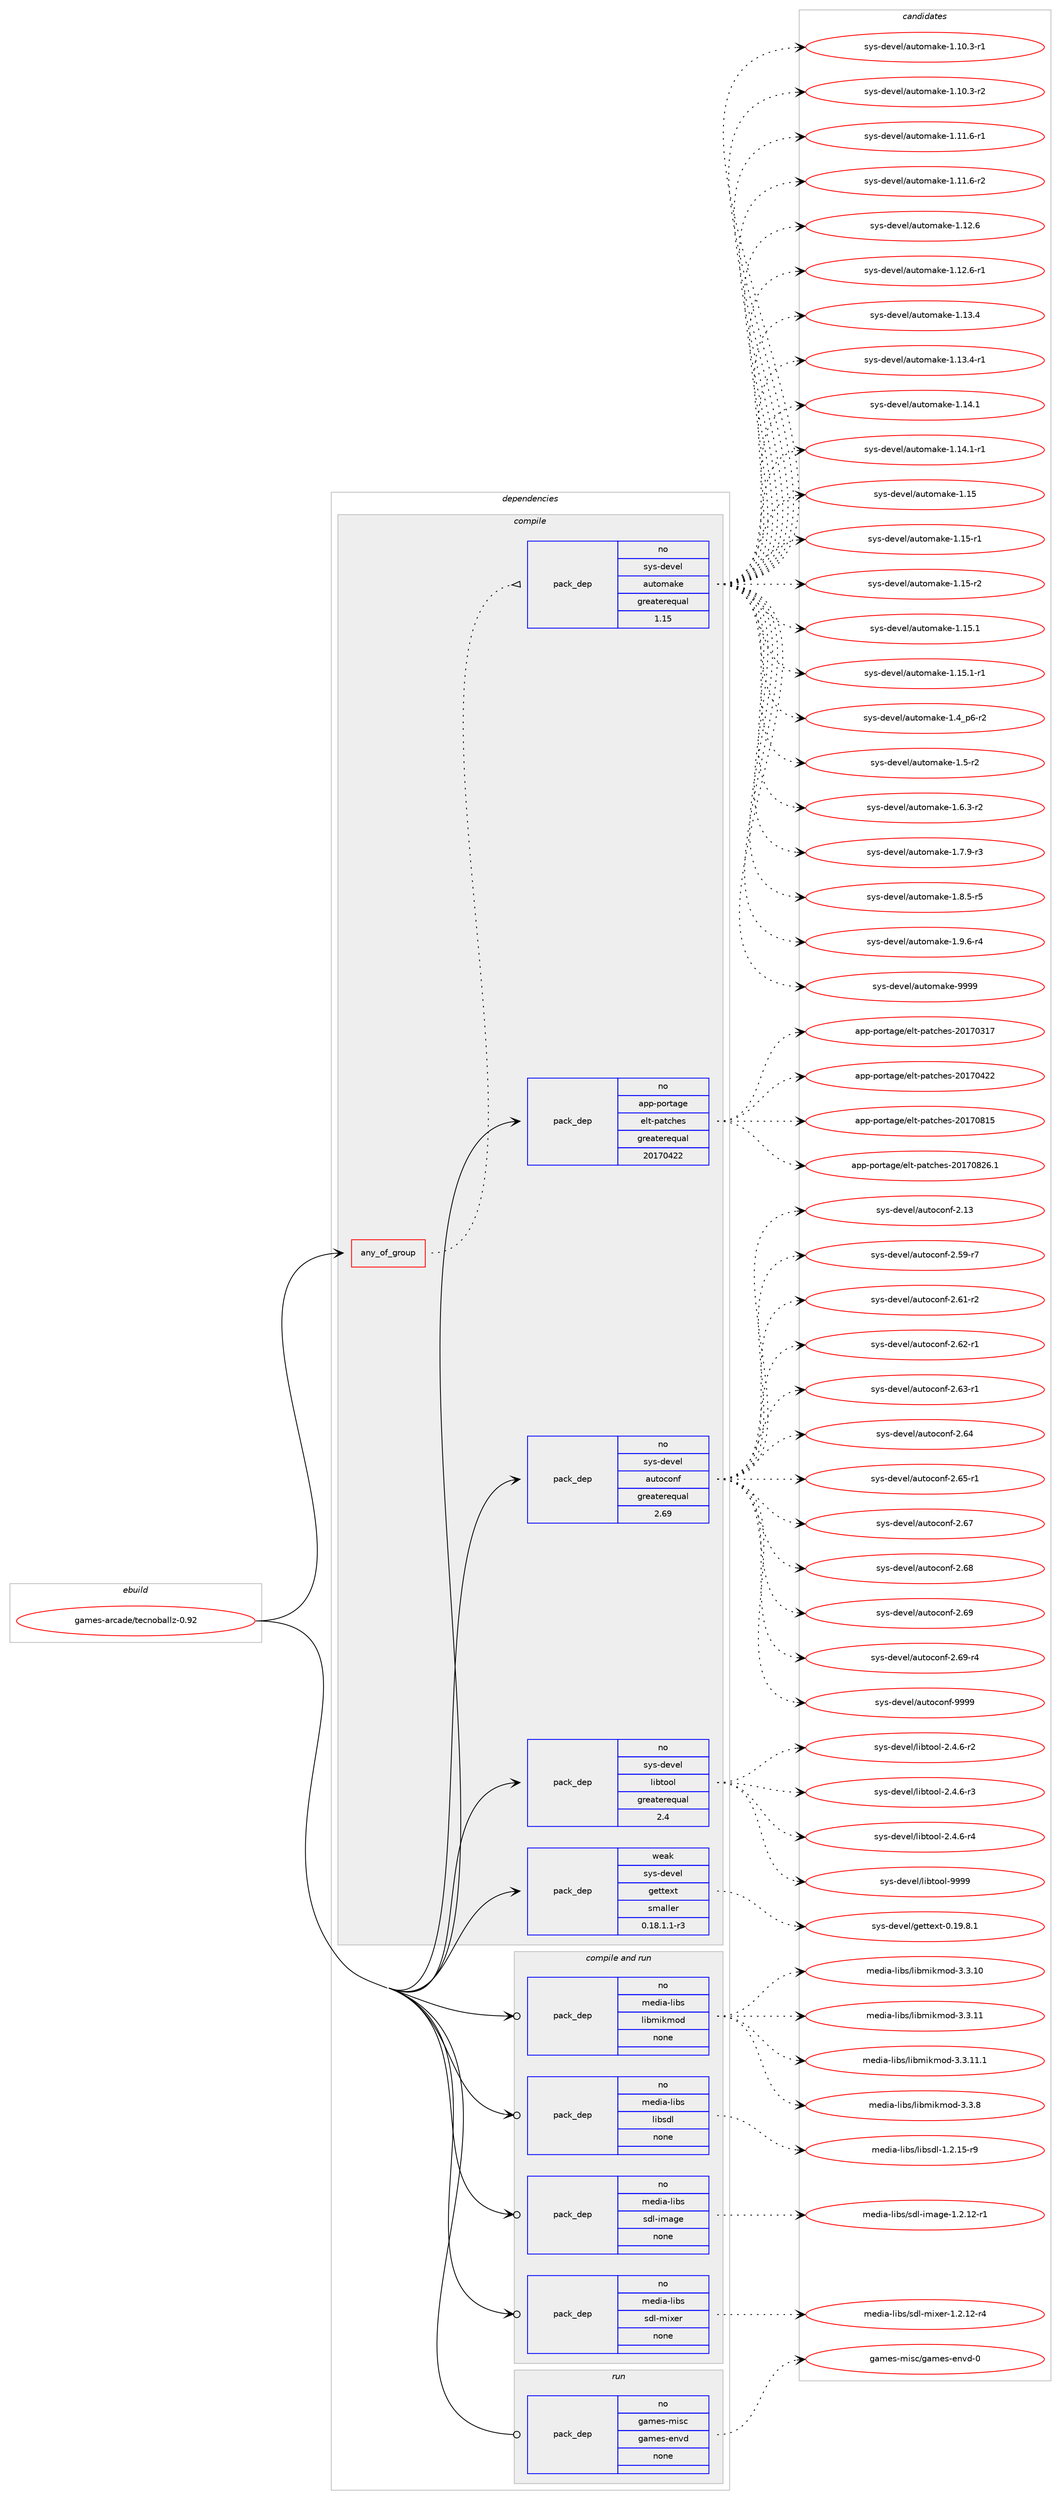 digraph prolog {

# *************
# Graph options
# *************

newrank=true;
concentrate=true;
compound=true;
graph [rankdir=LR,fontname=Helvetica,fontsize=10,ranksep=1.5];#, ranksep=2.5, nodesep=0.2];
edge  [arrowhead=vee];
node  [fontname=Helvetica,fontsize=10];

# **********
# The ebuild
# **********

subgraph cluster_leftcol {
color=gray;
rank=same;
label=<<i>ebuild</i>>;
id [label="games-arcade/tecnoballz-0.92", color=red, width=4, href="../games-arcade/tecnoballz-0.92.svg"];
}

# ****************
# The dependencies
# ****************

subgraph cluster_midcol {
color=gray;
label=<<i>dependencies</i>>;
subgraph cluster_compile {
fillcolor="#eeeeee";
style=filled;
label=<<i>compile</i>>;
subgraph any4361 {
dependency294599 [label=<<TABLE BORDER="0" CELLBORDER="1" CELLSPACING="0" CELLPADDING="4"><TR><TD CELLPADDING="10">any_of_group</TD></TR></TABLE>>, shape=none, color=red];subgraph pack210459 {
dependency294600 [label=<<TABLE BORDER="0" CELLBORDER="1" CELLSPACING="0" CELLPADDING="4" WIDTH="220"><TR><TD ROWSPAN="6" CELLPADDING="30">pack_dep</TD></TR><TR><TD WIDTH="110">no</TD></TR><TR><TD>sys-devel</TD></TR><TR><TD>automake</TD></TR><TR><TD>greaterequal</TD></TR><TR><TD>1.15</TD></TR></TABLE>>, shape=none, color=blue];
}
dependency294599:e -> dependency294600:w [weight=20,style="dotted",arrowhead="oinv"];
}
id:e -> dependency294599:w [weight=20,style="solid",arrowhead="vee"];
subgraph pack210460 {
dependency294601 [label=<<TABLE BORDER="0" CELLBORDER="1" CELLSPACING="0" CELLPADDING="4" WIDTH="220"><TR><TD ROWSPAN="6" CELLPADDING="30">pack_dep</TD></TR><TR><TD WIDTH="110">no</TD></TR><TR><TD>app-portage</TD></TR><TR><TD>elt-patches</TD></TR><TR><TD>greaterequal</TD></TR><TR><TD>20170422</TD></TR></TABLE>>, shape=none, color=blue];
}
id:e -> dependency294601:w [weight=20,style="solid",arrowhead="vee"];
subgraph pack210461 {
dependency294602 [label=<<TABLE BORDER="0" CELLBORDER="1" CELLSPACING="0" CELLPADDING="4" WIDTH="220"><TR><TD ROWSPAN="6" CELLPADDING="30">pack_dep</TD></TR><TR><TD WIDTH="110">no</TD></TR><TR><TD>sys-devel</TD></TR><TR><TD>autoconf</TD></TR><TR><TD>greaterequal</TD></TR><TR><TD>2.69</TD></TR></TABLE>>, shape=none, color=blue];
}
id:e -> dependency294602:w [weight=20,style="solid",arrowhead="vee"];
subgraph pack210462 {
dependency294603 [label=<<TABLE BORDER="0" CELLBORDER="1" CELLSPACING="0" CELLPADDING="4" WIDTH="220"><TR><TD ROWSPAN="6" CELLPADDING="30">pack_dep</TD></TR><TR><TD WIDTH="110">no</TD></TR><TR><TD>sys-devel</TD></TR><TR><TD>libtool</TD></TR><TR><TD>greaterequal</TD></TR><TR><TD>2.4</TD></TR></TABLE>>, shape=none, color=blue];
}
id:e -> dependency294603:w [weight=20,style="solid",arrowhead="vee"];
subgraph pack210463 {
dependency294604 [label=<<TABLE BORDER="0" CELLBORDER="1" CELLSPACING="0" CELLPADDING="4" WIDTH="220"><TR><TD ROWSPAN="6" CELLPADDING="30">pack_dep</TD></TR><TR><TD WIDTH="110">weak</TD></TR><TR><TD>sys-devel</TD></TR><TR><TD>gettext</TD></TR><TR><TD>smaller</TD></TR><TR><TD>0.18.1.1-r3</TD></TR></TABLE>>, shape=none, color=blue];
}
id:e -> dependency294604:w [weight=20,style="solid",arrowhead="vee"];
}
subgraph cluster_compileandrun {
fillcolor="#eeeeee";
style=filled;
label=<<i>compile and run</i>>;
subgraph pack210464 {
dependency294605 [label=<<TABLE BORDER="0" CELLBORDER="1" CELLSPACING="0" CELLPADDING="4" WIDTH="220"><TR><TD ROWSPAN="6" CELLPADDING="30">pack_dep</TD></TR><TR><TD WIDTH="110">no</TD></TR><TR><TD>media-libs</TD></TR><TR><TD>libmikmod</TD></TR><TR><TD>none</TD></TR><TR><TD></TD></TR></TABLE>>, shape=none, color=blue];
}
id:e -> dependency294605:w [weight=20,style="solid",arrowhead="odotvee"];
subgraph pack210465 {
dependency294606 [label=<<TABLE BORDER="0" CELLBORDER="1" CELLSPACING="0" CELLPADDING="4" WIDTH="220"><TR><TD ROWSPAN="6" CELLPADDING="30">pack_dep</TD></TR><TR><TD WIDTH="110">no</TD></TR><TR><TD>media-libs</TD></TR><TR><TD>libsdl</TD></TR><TR><TD>none</TD></TR><TR><TD></TD></TR></TABLE>>, shape=none, color=blue];
}
id:e -> dependency294606:w [weight=20,style="solid",arrowhead="odotvee"];
subgraph pack210466 {
dependency294607 [label=<<TABLE BORDER="0" CELLBORDER="1" CELLSPACING="0" CELLPADDING="4" WIDTH="220"><TR><TD ROWSPAN="6" CELLPADDING="30">pack_dep</TD></TR><TR><TD WIDTH="110">no</TD></TR><TR><TD>media-libs</TD></TR><TR><TD>sdl-image</TD></TR><TR><TD>none</TD></TR><TR><TD></TD></TR></TABLE>>, shape=none, color=blue];
}
id:e -> dependency294607:w [weight=20,style="solid",arrowhead="odotvee"];
subgraph pack210467 {
dependency294608 [label=<<TABLE BORDER="0" CELLBORDER="1" CELLSPACING="0" CELLPADDING="4" WIDTH="220"><TR><TD ROWSPAN="6" CELLPADDING="30">pack_dep</TD></TR><TR><TD WIDTH="110">no</TD></TR><TR><TD>media-libs</TD></TR><TR><TD>sdl-mixer</TD></TR><TR><TD>none</TD></TR><TR><TD></TD></TR></TABLE>>, shape=none, color=blue];
}
id:e -> dependency294608:w [weight=20,style="solid",arrowhead="odotvee"];
}
subgraph cluster_run {
fillcolor="#eeeeee";
style=filled;
label=<<i>run</i>>;
subgraph pack210468 {
dependency294609 [label=<<TABLE BORDER="0" CELLBORDER="1" CELLSPACING="0" CELLPADDING="4" WIDTH="220"><TR><TD ROWSPAN="6" CELLPADDING="30">pack_dep</TD></TR><TR><TD WIDTH="110">no</TD></TR><TR><TD>games-misc</TD></TR><TR><TD>games-envd</TD></TR><TR><TD>none</TD></TR><TR><TD></TD></TR></TABLE>>, shape=none, color=blue];
}
id:e -> dependency294609:w [weight=20,style="solid",arrowhead="odot"];
}
}

# **************
# The candidates
# **************

subgraph cluster_choices {
rank=same;
color=gray;
label=<<i>candidates</i>>;

subgraph choice210459 {
color=black;
nodesep=1;
choice11512111545100101118101108479711711611110997107101454946494846514511449 [label="sys-devel/automake-1.10.3-r1", color=red, width=4,href="../sys-devel/automake-1.10.3-r1.svg"];
choice11512111545100101118101108479711711611110997107101454946494846514511450 [label="sys-devel/automake-1.10.3-r2", color=red, width=4,href="../sys-devel/automake-1.10.3-r2.svg"];
choice11512111545100101118101108479711711611110997107101454946494946544511449 [label="sys-devel/automake-1.11.6-r1", color=red, width=4,href="../sys-devel/automake-1.11.6-r1.svg"];
choice11512111545100101118101108479711711611110997107101454946494946544511450 [label="sys-devel/automake-1.11.6-r2", color=red, width=4,href="../sys-devel/automake-1.11.6-r2.svg"];
choice1151211154510010111810110847971171161111099710710145494649504654 [label="sys-devel/automake-1.12.6", color=red, width=4,href="../sys-devel/automake-1.12.6.svg"];
choice11512111545100101118101108479711711611110997107101454946495046544511449 [label="sys-devel/automake-1.12.6-r1", color=red, width=4,href="../sys-devel/automake-1.12.6-r1.svg"];
choice1151211154510010111810110847971171161111099710710145494649514652 [label="sys-devel/automake-1.13.4", color=red, width=4,href="../sys-devel/automake-1.13.4.svg"];
choice11512111545100101118101108479711711611110997107101454946495146524511449 [label="sys-devel/automake-1.13.4-r1", color=red, width=4,href="../sys-devel/automake-1.13.4-r1.svg"];
choice1151211154510010111810110847971171161111099710710145494649524649 [label="sys-devel/automake-1.14.1", color=red, width=4,href="../sys-devel/automake-1.14.1.svg"];
choice11512111545100101118101108479711711611110997107101454946495246494511449 [label="sys-devel/automake-1.14.1-r1", color=red, width=4,href="../sys-devel/automake-1.14.1-r1.svg"];
choice115121115451001011181011084797117116111109971071014549464953 [label="sys-devel/automake-1.15", color=red, width=4,href="../sys-devel/automake-1.15.svg"];
choice1151211154510010111810110847971171161111099710710145494649534511449 [label="sys-devel/automake-1.15-r1", color=red, width=4,href="../sys-devel/automake-1.15-r1.svg"];
choice1151211154510010111810110847971171161111099710710145494649534511450 [label="sys-devel/automake-1.15-r2", color=red, width=4,href="../sys-devel/automake-1.15-r2.svg"];
choice1151211154510010111810110847971171161111099710710145494649534649 [label="sys-devel/automake-1.15.1", color=red, width=4,href="../sys-devel/automake-1.15.1.svg"];
choice11512111545100101118101108479711711611110997107101454946495346494511449 [label="sys-devel/automake-1.15.1-r1", color=red, width=4,href="../sys-devel/automake-1.15.1-r1.svg"];
choice115121115451001011181011084797117116111109971071014549465295112544511450 [label="sys-devel/automake-1.4_p6-r2", color=red, width=4,href="../sys-devel/automake-1.4_p6-r2.svg"];
choice11512111545100101118101108479711711611110997107101454946534511450 [label="sys-devel/automake-1.5-r2", color=red, width=4,href="../sys-devel/automake-1.5-r2.svg"];
choice115121115451001011181011084797117116111109971071014549465446514511450 [label="sys-devel/automake-1.6.3-r2", color=red, width=4,href="../sys-devel/automake-1.6.3-r2.svg"];
choice115121115451001011181011084797117116111109971071014549465546574511451 [label="sys-devel/automake-1.7.9-r3", color=red, width=4,href="../sys-devel/automake-1.7.9-r3.svg"];
choice115121115451001011181011084797117116111109971071014549465646534511453 [label="sys-devel/automake-1.8.5-r5", color=red, width=4,href="../sys-devel/automake-1.8.5-r5.svg"];
choice115121115451001011181011084797117116111109971071014549465746544511452 [label="sys-devel/automake-1.9.6-r4", color=red, width=4,href="../sys-devel/automake-1.9.6-r4.svg"];
choice115121115451001011181011084797117116111109971071014557575757 [label="sys-devel/automake-9999", color=red, width=4,href="../sys-devel/automake-9999.svg"];
dependency294600:e -> choice11512111545100101118101108479711711611110997107101454946494846514511449:w [style=dotted,weight="100"];
dependency294600:e -> choice11512111545100101118101108479711711611110997107101454946494846514511450:w [style=dotted,weight="100"];
dependency294600:e -> choice11512111545100101118101108479711711611110997107101454946494946544511449:w [style=dotted,weight="100"];
dependency294600:e -> choice11512111545100101118101108479711711611110997107101454946494946544511450:w [style=dotted,weight="100"];
dependency294600:e -> choice1151211154510010111810110847971171161111099710710145494649504654:w [style=dotted,weight="100"];
dependency294600:e -> choice11512111545100101118101108479711711611110997107101454946495046544511449:w [style=dotted,weight="100"];
dependency294600:e -> choice1151211154510010111810110847971171161111099710710145494649514652:w [style=dotted,weight="100"];
dependency294600:e -> choice11512111545100101118101108479711711611110997107101454946495146524511449:w [style=dotted,weight="100"];
dependency294600:e -> choice1151211154510010111810110847971171161111099710710145494649524649:w [style=dotted,weight="100"];
dependency294600:e -> choice11512111545100101118101108479711711611110997107101454946495246494511449:w [style=dotted,weight="100"];
dependency294600:e -> choice115121115451001011181011084797117116111109971071014549464953:w [style=dotted,weight="100"];
dependency294600:e -> choice1151211154510010111810110847971171161111099710710145494649534511449:w [style=dotted,weight="100"];
dependency294600:e -> choice1151211154510010111810110847971171161111099710710145494649534511450:w [style=dotted,weight="100"];
dependency294600:e -> choice1151211154510010111810110847971171161111099710710145494649534649:w [style=dotted,weight="100"];
dependency294600:e -> choice11512111545100101118101108479711711611110997107101454946495346494511449:w [style=dotted,weight="100"];
dependency294600:e -> choice115121115451001011181011084797117116111109971071014549465295112544511450:w [style=dotted,weight="100"];
dependency294600:e -> choice11512111545100101118101108479711711611110997107101454946534511450:w [style=dotted,weight="100"];
dependency294600:e -> choice115121115451001011181011084797117116111109971071014549465446514511450:w [style=dotted,weight="100"];
dependency294600:e -> choice115121115451001011181011084797117116111109971071014549465546574511451:w [style=dotted,weight="100"];
dependency294600:e -> choice115121115451001011181011084797117116111109971071014549465646534511453:w [style=dotted,weight="100"];
dependency294600:e -> choice115121115451001011181011084797117116111109971071014549465746544511452:w [style=dotted,weight="100"];
dependency294600:e -> choice115121115451001011181011084797117116111109971071014557575757:w [style=dotted,weight="100"];
}
subgraph choice210460 {
color=black;
nodesep=1;
choice97112112451121111141169710310147101108116451129711699104101115455048495548514955 [label="app-portage/elt-patches-20170317", color=red, width=4,href="../app-portage/elt-patches-20170317.svg"];
choice97112112451121111141169710310147101108116451129711699104101115455048495548525050 [label="app-portage/elt-patches-20170422", color=red, width=4,href="../app-portage/elt-patches-20170422.svg"];
choice97112112451121111141169710310147101108116451129711699104101115455048495548564953 [label="app-portage/elt-patches-20170815", color=red, width=4,href="../app-portage/elt-patches-20170815.svg"];
choice971121124511211111411697103101471011081164511297116991041011154550484955485650544649 [label="app-portage/elt-patches-20170826.1", color=red, width=4,href="../app-portage/elt-patches-20170826.1.svg"];
dependency294601:e -> choice97112112451121111141169710310147101108116451129711699104101115455048495548514955:w [style=dotted,weight="100"];
dependency294601:e -> choice97112112451121111141169710310147101108116451129711699104101115455048495548525050:w [style=dotted,weight="100"];
dependency294601:e -> choice97112112451121111141169710310147101108116451129711699104101115455048495548564953:w [style=dotted,weight="100"];
dependency294601:e -> choice971121124511211111411697103101471011081164511297116991041011154550484955485650544649:w [style=dotted,weight="100"];
}
subgraph choice210461 {
color=black;
nodesep=1;
choice115121115451001011181011084797117116111991111101024550464951 [label="sys-devel/autoconf-2.13", color=red, width=4,href="../sys-devel/autoconf-2.13.svg"];
choice1151211154510010111810110847971171161119911111010245504653574511455 [label="sys-devel/autoconf-2.59-r7", color=red, width=4,href="../sys-devel/autoconf-2.59-r7.svg"];
choice1151211154510010111810110847971171161119911111010245504654494511450 [label="sys-devel/autoconf-2.61-r2", color=red, width=4,href="../sys-devel/autoconf-2.61-r2.svg"];
choice1151211154510010111810110847971171161119911111010245504654504511449 [label="sys-devel/autoconf-2.62-r1", color=red, width=4,href="../sys-devel/autoconf-2.62-r1.svg"];
choice1151211154510010111810110847971171161119911111010245504654514511449 [label="sys-devel/autoconf-2.63-r1", color=red, width=4,href="../sys-devel/autoconf-2.63-r1.svg"];
choice115121115451001011181011084797117116111991111101024550465452 [label="sys-devel/autoconf-2.64", color=red, width=4,href="../sys-devel/autoconf-2.64.svg"];
choice1151211154510010111810110847971171161119911111010245504654534511449 [label="sys-devel/autoconf-2.65-r1", color=red, width=4,href="../sys-devel/autoconf-2.65-r1.svg"];
choice115121115451001011181011084797117116111991111101024550465455 [label="sys-devel/autoconf-2.67", color=red, width=4,href="../sys-devel/autoconf-2.67.svg"];
choice115121115451001011181011084797117116111991111101024550465456 [label="sys-devel/autoconf-2.68", color=red, width=4,href="../sys-devel/autoconf-2.68.svg"];
choice115121115451001011181011084797117116111991111101024550465457 [label="sys-devel/autoconf-2.69", color=red, width=4,href="../sys-devel/autoconf-2.69.svg"];
choice1151211154510010111810110847971171161119911111010245504654574511452 [label="sys-devel/autoconf-2.69-r4", color=red, width=4,href="../sys-devel/autoconf-2.69-r4.svg"];
choice115121115451001011181011084797117116111991111101024557575757 [label="sys-devel/autoconf-9999", color=red, width=4,href="../sys-devel/autoconf-9999.svg"];
dependency294602:e -> choice115121115451001011181011084797117116111991111101024550464951:w [style=dotted,weight="100"];
dependency294602:e -> choice1151211154510010111810110847971171161119911111010245504653574511455:w [style=dotted,weight="100"];
dependency294602:e -> choice1151211154510010111810110847971171161119911111010245504654494511450:w [style=dotted,weight="100"];
dependency294602:e -> choice1151211154510010111810110847971171161119911111010245504654504511449:w [style=dotted,weight="100"];
dependency294602:e -> choice1151211154510010111810110847971171161119911111010245504654514511449:w [style=dotted,weight="100"];
dependency294602:e -> choice115121115451001011181011084797117116111991111101024550465452:w [style=dotted,weight="100"];
dependency294602:e -> choice1151211154510010111810110847971171161119911111010245504654534511449:w [style=dotted,weight="100"];
dependency294602:e -> choice115121115451001011181011084797117116111991111101024550465455:w [style=dotted,weight="100"];
dependency294602:e -> choice115121115451001011181011084797117116111991111101024550465456:w [style=dotted,weight="100"];
dependency294602:e -> choice115121115451001011181011084797117116111991111101024550465457:w [style=dotted,weight="100"];
dependency294602:e -> choice1151211154510010111810110847971171161119911111010245504654574511452:w [style=dotted,weight="100"];
dependency294602:e -> choice115121115451001011181011084797117116111991111101024557575757:w [style=dotted,weight="100"];
}
subgraph choice210462 {
color=black;
nodesep=1;
choice1151211154510010111810110847108105981161111111084550465246544511450 [label="sys-devel/libtool-2.4.6-r2", color=red, width=4,href="../sys-devel/libtool-2.4.6-r2.svg"];
choice1151211154510010111810110847108105981161111111084550465246544511451 [label="sys-devel/libtool-2.4.6-r3", color=red, width=4,href="../sys-devel/libtool-2.4.6-r3.svg"];
choice1151211154510010111810110847108105981161111111084550465246544511452 [label="sys-devel/libtool-2.4.6-r4", color=red, width=4,href="../sys-devel/libtool-2.4.6-r4.svg"];
choice1151211154510010111810110847108105981161111111084557575757 [label="sys-devel/libtool-9999", color=red, width=4,href="../sys-devel/libtool-9999.svg"];
dependency294603:e -> choice1151211154510010111810110847108105981161111111084550465246544511450:w [style=dotted,weight="100"];
dependency294603:e -> choice1151211154510010111810110847108105981161111111084550465246544511451:w [style=dotted,weight="100"];
dependency294603:e -> choice1151211154510010111810110847108105981161111111084550465246544511452:w [style=dotted,weight="100"];
dependency294603:e -> choice1151211154510010111810110847108105981161111111084557575757:w [style=dotted,weight="100"];
}
subgraph choice210463 {
color=black;
nodesep=1;
choice1151211154510010111810110847103101116116101120116454846495746564649 [label="sys-devel/gettext-0.19.8.1", color=red, width=4,href="../sys-devel/gettext-0.19.8.1.svg"];
dependency294604:e -> choice1151211154510010111810110847103101116116101120116454846495746564649:w [style=dotted,weight="100"];
}
subgraph choice210464 {
color=black;
nodesep=1;
choice109101100105974510810598115471081059810910510710911110045514651464948 [label="media-libs/libmikmod-3.3.10", color=red, width=4,href="../media-libs/libmikmod-3.3.10.svg"];
choice109101100105974510810598115471081059810910510710911110045514651464949 [label="media-libs/libmikmod-3.3.11", color=red, width=4,href="../media-libs/libmikmod-3.3.11.svg"];
choice1091011001059745108105981154710810598109105107109111100455146514649494649 [label="media-libs/libmikmod-3.3.11.1", color=red, width=4,href="../media-libs/libmikmod-3.3.11.1.svg"];
choice1091011001059745108105981154710810598109105107109111100455146514656 [label="media-libs/libmikmod-3.3.8", color=red, width=4,href="../media-libs/libmikmod-3.3.8.svg"];
dependency294605:e -> choice109101100105974510810598115471081059810910510710911110045514651464948:w [style=dotted,weight="100"];
dependency294605:e -> choice109101100105974510810598115471081059810910510710911110045514651464949:w [style=dotted,weight="100"];
dependency294605:e -> choice1091011001059745108105981154710810598109105107109111100455146514649494649:w [style=dotted,weight="100"];
dependency294605:e -> choice1091011001059745108105981154710810598109105107109111100455146514656:w [style=dotted,weight="100"];
}
subgraph choice210465 {
color=black;
nodesep=1;
choice1091011001059745108105981154710810598115100108454946504649534511457 [label="media-libs/libsdl-1.2.15-r9", color=red, width=4,href="../media-libs/libsdl-1.2.15-r9.svg"];
dependency294606:e -> choice1091011001059745108105981154710810598115100108454946504649534511457:w [style=dotted,weight="100"];
}
subgraph choice210466 {
color=black;
nodesep=1;
choice109101100105974510810598115471151001084510510997103101454946504649504511449 [label="media-libs/sdl-image-1.2.12-r1", color=red, width=4,href="../media-libs/sdl-image-1.2.12-r1.svg"];
dependency294607:e -> choice109101100105974510810598115471151001084510510997103101454946504649504511449:w [style=dotted,weight="100"];
}
subgraph choice210467 {
color=black;
nodesep=1;
choice1091011001059745108105981154711510010845109105120101114454946504649504511452 [label="media-libs/sdl-mixer-1.2.12-r4", color=red, width=4,href="../media-libs/sdl-mixer-1.2.12-r4.svg"];
dependency294608:e -> choice1091011001059745108105981154711510010845109105120101114454946504649504511452:w [style=dotted,weight="100"];
}
subgraph choice210468 {
color=black;
nodesep=1;
choice1039710910111545109105115994710397109101115451011101181004548 [label="games-misc/games-envd-0", color=red, width=4,href="../games-misc/games-envd-0.svg"];
dependency294609:e -> choice1039710910111545109105115994710397109101115451011101181004548:w [style=dotted,weight="100"];
}
}

}
